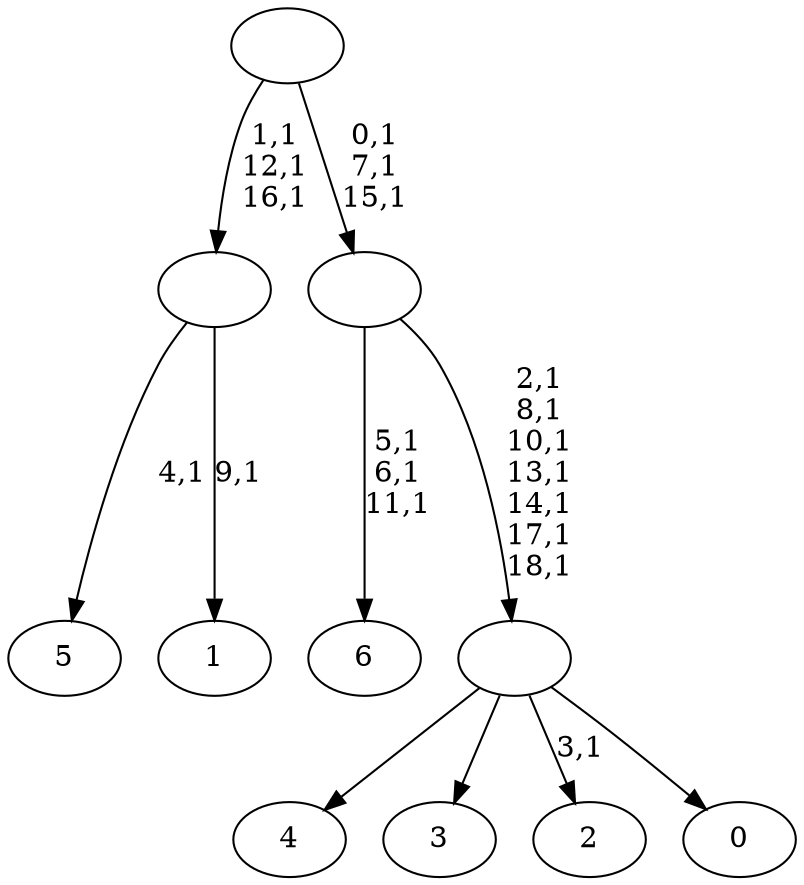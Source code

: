 digraph T {
	26 [label="6"]
	22 [label="5"]
	20 [label="4"]
	19 [label="3"]
	18 [label="2"]
	16 [label="1"]
	14 [label=""]
	11 [label="0"]
	10 [label=""]
	3 [label=""]
	0 [label=""]
	14 -> 16 [label="9,1"]
	14 -> 22 [label="4,1"]
	10 -> 18 [label="3,1"]
	10 -> 20 [label=""]
	10 -> 19 [label=""]
	10 -> 11 [label=""]
	3 -> 10 [label="2,1\n8,1\n10,1\n13,1\n14,1\n17,1\n18,1"]
	3 -> 26 [label="5,1\n6,1\n11,1"]
	0 -> 3 [label="0,1\n7,1\n15,1"]
	0 -> 14 [label="1,1\n12,1\n16,1"]
}
